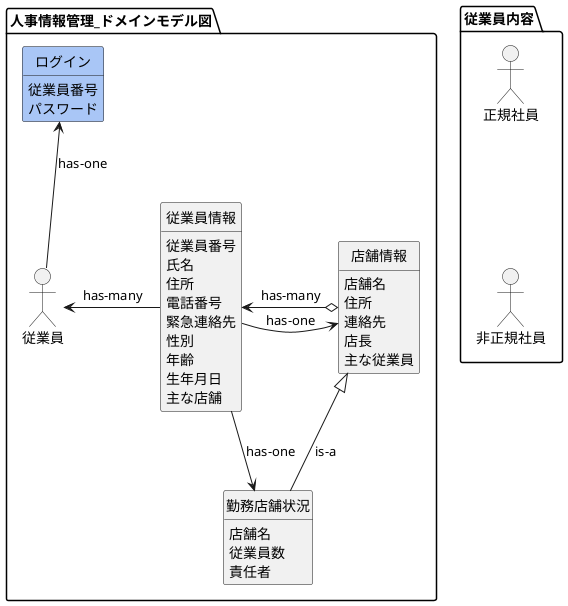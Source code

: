 @startuml domainmodel
' left to right direction

hide circle
hide method

package 従業員内容 {
  mix_actor 正規社員 
  mix_actor 非正規社員
}

正規社員 -[hidden]- 非正規社員

package 人事情報管理_ドメインモデル図{
  mix_actor 従業員
  class 従業員情報
  class 店舗情報
  class 勤務店舗状況
  class ログイン #A9C6F6

  従業員情報 -[hidden]left- 従業員

  ログイン : 従業員番号
  ログイン : パスワード

  従業員情報 : 従業員番号
  従業員情報 : 氏名
  従業員情報 : 住所
  従業員情報 : 電話番号
  従業員情報 : 緊急連絡先
  従業員情報 : 性別
  従業員情報 : 年齢
  従業員情報 : 生年月日
  従業員情報 : 主な店舗
  店舗情報 : 店舗名
  店舗情報 : 住所
  店舗情報 : 連絡先
  店舗情報 : 店長
  店舗情報 : 主な従業員
  勤務店舗状況 : 店舗名
  勤務店舗状況 : 従業員数
  勤務店舗状況 : 責任者

  従業員 -up-> ログイン : has-one 
  従業員 <- 従業員情報 : has-many
  従業員情報 -right-> 店舗情報 : has-one 
  従業員情報 --> 勤務店舗状況 : has-one
  店舗情報 <|-- 勤務店舗状況 : is-a
  ' 従業員情報 -[hidden]- 店舗情報
  ' 従業員情報 --> 店舗情報
  店舗情報 o--> 従業員情報 : has-many
  ' 店舗情報 -[hidden]down- 勤務店舗状況

  ' 正規社員 -[hidden]up- 従業員情報 

  ' 正規社員 -> 従業員情報 : has-one
  ' 非正規社員 -> 従業員情報 : has-one
  ' 非正規社員 -> 勤務店舗状況 : has-one
  ' 店舗情報 o--> 勤務店舗状況 :has-many
}
@enduml